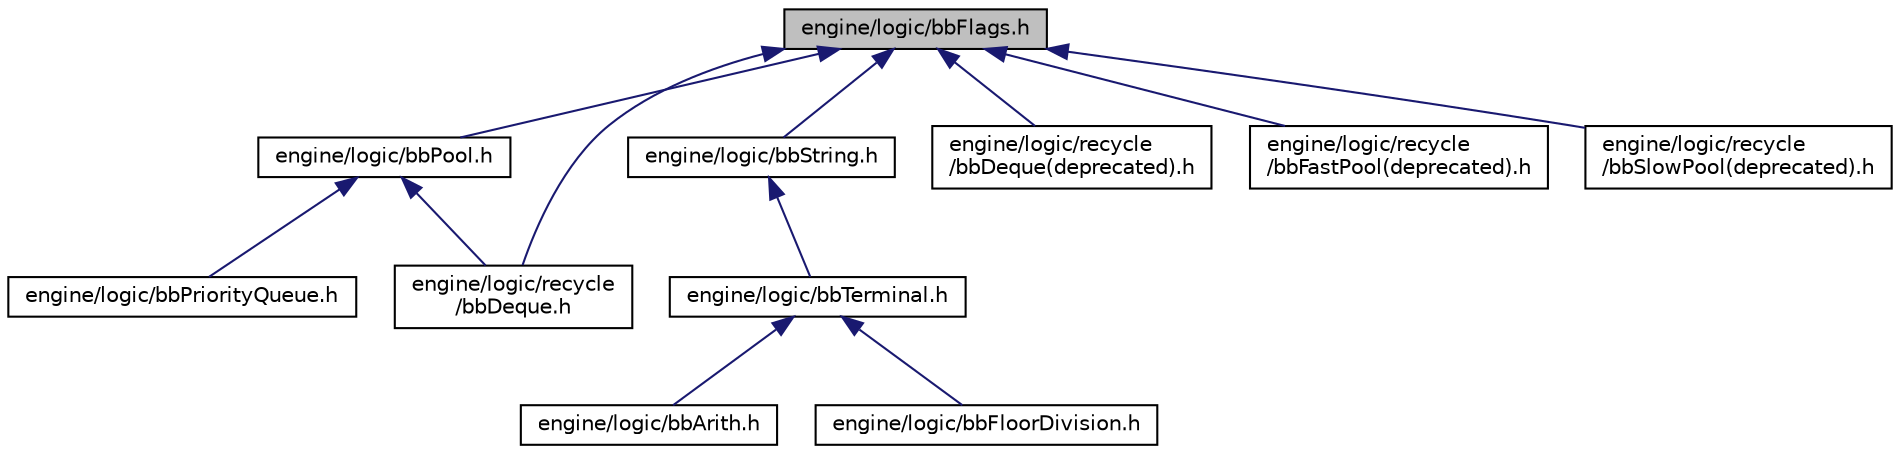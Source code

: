 digraph "engine/logic/bbFlags.h"
{
 // LATEX_PDF_SIZE
  edge [fontname="Helvetica",fontsize="10",labelfontname="Helvetica",labelfontsize="10"];
  node [fontname="Helvetica",fontsize="10",shape=record];
  Node1 [label="engine/logic/bbFlags.h",height=0.2,width=0.4,color="black", fillcolor="grey75", style="filled", fontcolor="black",tooltip=" "];
  Node1 -> Node2 [dir="back",color="midnightblue",fontsize="10",style="solid",fontname="Helvetica"];
  Node2 [label="engine/logic/bbPool.h",height=0.2,width=0.4,color="black", fillcolor="white", style="filled",URL="$engine_2logic_2bbPool_8h.html",tooltip="Pools pre-allocate space for objects in the game to quickly allocate and de-allocate individual objec..."];
  Node2 -> Node3 [dir="back",color="midnightblue",fontsize="10",style="solid",fontname="Helvetica"];
  Node3 [label="engine/logic/bbPriorityQueue.h",height=0.2,width=0.4,color="black", fillcolor="white", style="filled",URL="$bbPriorityQueue_8h.html",tooltip="A priority queue is a sorted list of objects that are defined by the pool that contains them...."];
  Node2 -> Node4 [dir="back",color="midnightblue",fontsize="10",style="solid",fontname="Helvetica"];
  Node4 [label="engine/logic/recycle\l/bbDeque.h",height=0.2,width=0.4,color="black", fillcolor="white", style="filled",URL="$bbDeque_8h.html",tooltip="A deque is a linked list where elements can be pushed and popped from each end The deque is used to i..."];
  Node1 -> Node5 [dir="back",color="midnightblue",fontsize="10",style="solid",fontname="Helvetica"];
  Node5 [label="engine/logic/bbString.h",height=0.2,width=0.4,color="black", fillcolor="white", style="filled",URL="$engine_2logic_2bbString_8h.html",tooltip=" "];
  Node5 -> Node6 [dir="back",color="midnightblue",fontsize="10",style="solid",fontname="Helvetica"];
  Node6 [label="engine/logic/bbTerminal.h",height=0.2,width=0.4,color="black", fillcolor="white", style="filled",URL="$bbTerminal_8h.html",tooltip=" "];
  Node6 -> Node7 [dir="back",color="midnightblue",fontsize="10",style="solid",fontname="Helvetica"];
  Node7 [label="engine/logic/bbArith.h",height=0.2,width=0.4,color="black", fillcolor="white", style="filled",URL="$bbArith_8h.html",tooltip="We assume built in integer arithmetic rounds to zero Define new arithmetic that rounds toward -infini..."];
  Node6 -> Node8 [dir="back",color="midnightblue",fontsize="10",style="solid",fontname="Helvetica"];
  Node8 [label="engine/logic/bbFloorDivision.h",height=0.2,width=0.4,color="black", fillcolor="white", style="filled",URL="$bbFloorDivision_8h.html",tooltip=" "];
  Node1 -> Node9 [dir="back",color="midnightblue",fontsize="10",style="solid",fontname="Helvetica"];
  Node9 [label="engine/logic/recycle\l/bbDeque(deprecated).h",height=0.2,width=0.4,color="black", fillcolor="white", style="filled",URL="$bbDeque_07deprecated_08_8h.html",tooltip="Objects are allocated in a pool and then can be pushed and popped from either end of the queue."];
  Node1 -> Node4 [dir="back",color="midnightblue",fontsize="10",style="solid",fontname="Helvetica"];
  Node1 -> Node10 [dir="back",color="midnightblue",fontsize="10",style="solid",fontname="Helvetica"];
  Node10 [label="engine/logic/recycle\l/bbFastPool(deprecated).h",height=0.2,width=0.4,color="black", fillcolor="white", style="filled",URL="$bbFastPool_07deprecated_08_8h.html",tooltip="Pools pre-allocate space for objects in the game to quickly allocate and de-allocate individual objec..."];
  Node1 -> Node11 [dir="back",color="midnightblue",fontsize="10",style="solid",fontname="Helvetica"];
  Node11 [label="engine/logic/recycle\l/bbSlowPool(deprecated).h",height=0.2,width=0.4,color="black", fillcolor="white", style="filled",URL="$bbSlowPool_07deprecated_08_8h.html",tooltip="Pools pre-allocate space for objects in the game to quickly allocate and de-allocate individual objec..."];
}
